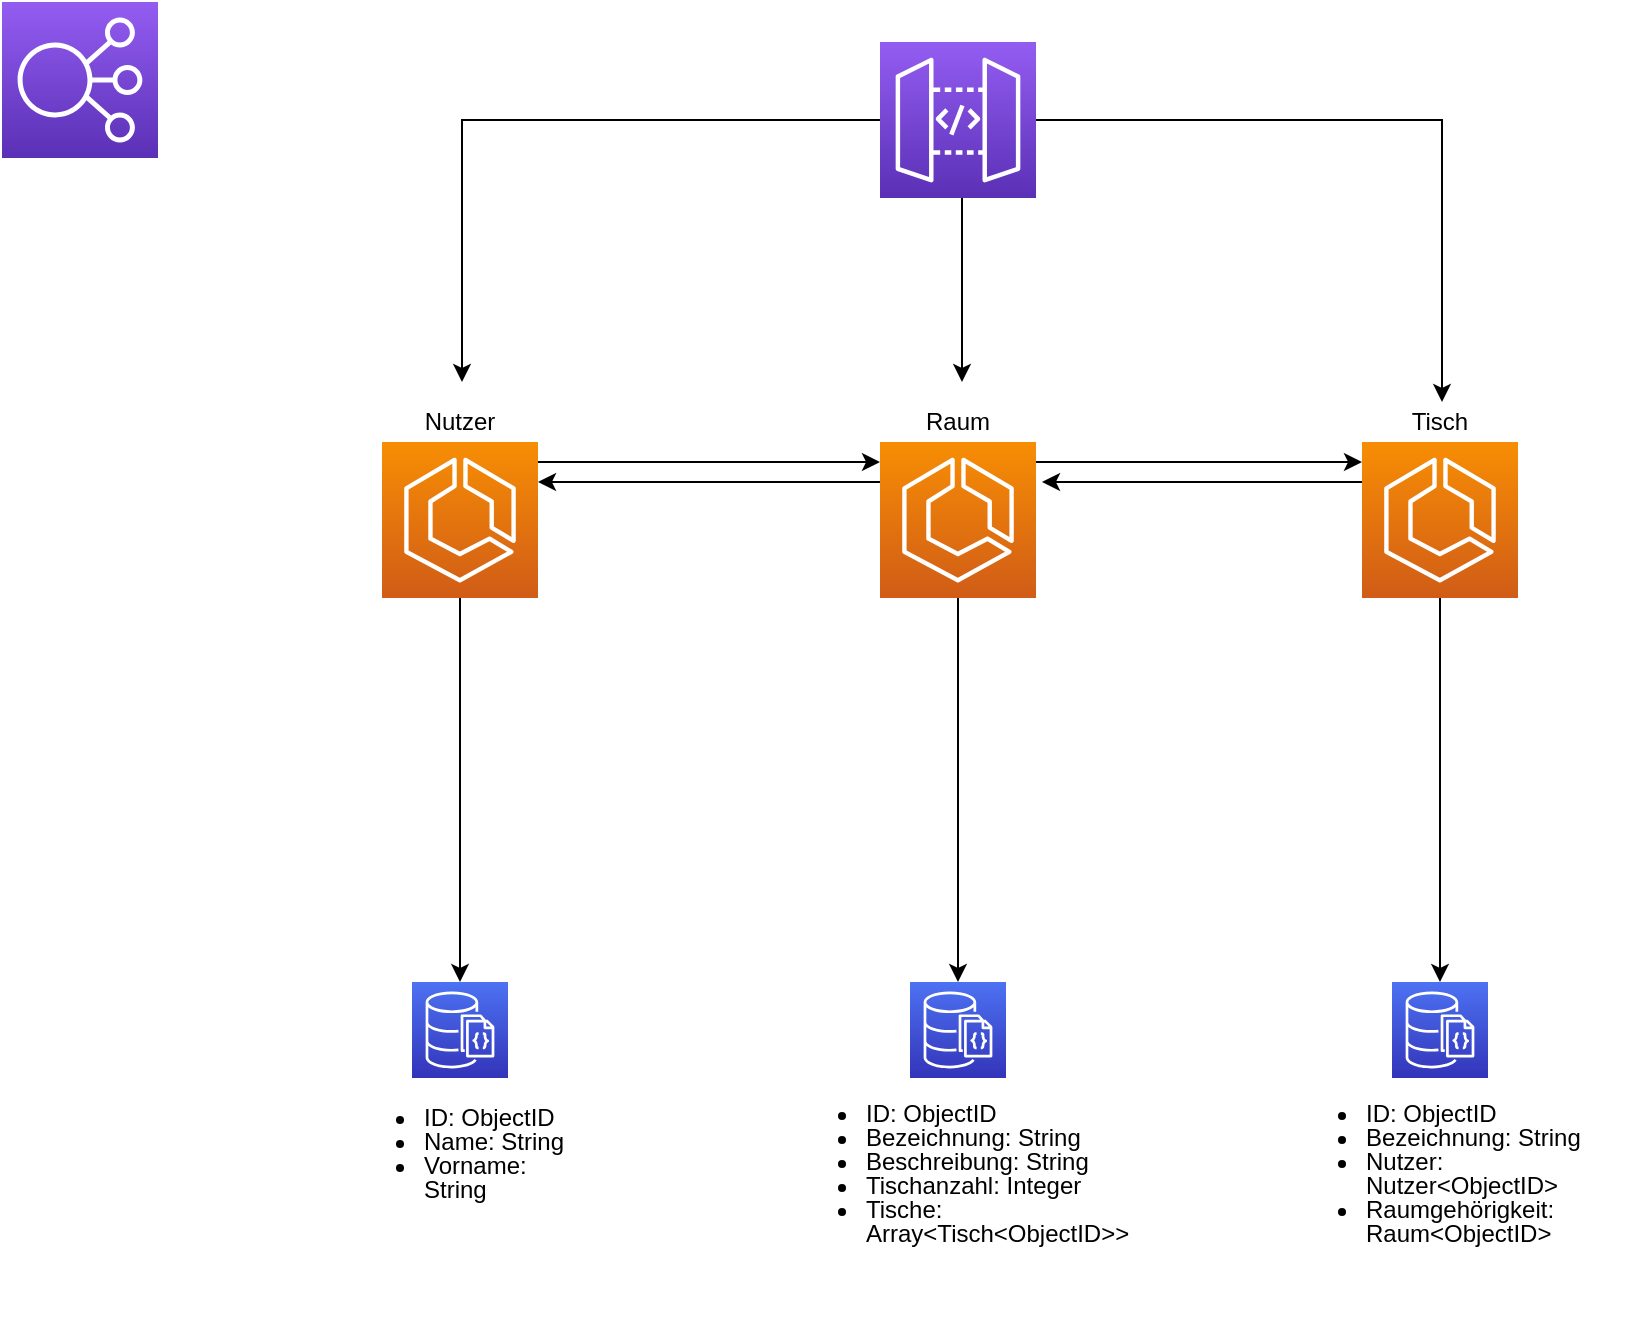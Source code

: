<mxfile version="13.6.4" type="github">
  <diagram id="Ht1M8jgEwFfnCIfOTk4-" name="Page-1">
    <mxGraphModel dx="1673" dy="896" grid="1" gridSize="10" guides="1" tooltips="1" connect="1" arrows="1" fold="1" page="1" pageScale="1" pageWidth="1169" pageHeight="827" math="0" shadow="0">
      <root>
        <mxCell id="0" />
        <mxCell id="1" parent="0" />
        <mxCell id="wH5Ers80hM915nKeiFpg-1" value="" style="outlineConnect=0;fontColor=#232F3E;gradientColor=#4D72F3;gradientDirection=north;fillColor=#3334B9;strokeColor=#ffffff;dashed=0;verticalLabelPosition=bottom;verticalAlign=top;align=center;html=1;fontSize=12;fontStyle=0;aspect=fixed;shape=mxgraph.aws4.resourceIcon;resIcon=mxgraph.aws4.documentdb_with_mongodb_compatibility;" vertex="1" parent="1">
          <mxGeometry x="325" y="640" width="48" height="48" as="geometry" />
        </mxCell>
        <mxCell id="wH5Ers80hM915nKeiFpg-2" value="" style="outlineConnect=0;fontColor=#232F3E;gradientColor=#4D72F3;gradientDirection=north;fillColor=#3334B9;strokeColor=#ffffff;dashed=0;verticalLabelPosition=bottom;verticalAlign=top;align=center;html=1;fontSize=12;fontStyle=0;aspect=fixed;shape=mxgraph.aws4.resourceIcon;resIcon=mxgraph.aws4.documentdb_with_mongodb_compatibility;" vertex="1" parent="1">
          <mxGeometry x="574" y="640" width="48" height="48" as="geometry" />
        </mxCell>
        <mxCell id="wH5Ers80hM915nKeiFpg-3" value="" style="outlineConnect=0;fontColor=#232F3E;gradientColor=#4D72F3;gradientDirection=north;fillColor=#3334B9;strokeColor=#ffffff;dashed=0;verticalLabelPosition=bottom;verticalAlign=top;align=center;html=1;fontSize=12;fontStyle=0;aspect=fixed;shape=mxgraph.aws4.resourceIcon;resIcon=mxgraph.aws4.documentdb_with_mongodb_compatibility;" vertex="1" parent="1">
          <mxGeometry x="815" y="640" width="48" height="48" as="geometry" />
        </mxCell>
        <mxCell id="wH5Ers80hM915nKeiFpg-7" style="edgeStyle=orthogonalEdgeStyle;rounded=0;orthogonalLoop=1;jettySize=auto;html=1;" edge="1" parent="1" source="wH5Ers80hM915nKeiFpg-4" target="wH5Ers80hM915nKeiFpg-1">
          <mxGeometry relative="1" as="geometry" />
        </mxCell>
        <mxCell id="wH5Ers80hM915nKeiFpg-4" value="" style="outlineConnect=0;fontColor=#232F3E;gradientColor=#F78E04;gradientDirection=north;fillColor=#D05C17;strokeColor=#ffffff;dashed=0;verticalLabelPosition=bottom;verticalAlign=top;align=center;html=1;fontSize=12;fontStyle=0;aspect=fixed;shape=mxgraph.aws4.resourceIcon;resIcon=mxgraph.aws4.ecs;" vertex="1" parent="1">
          <mxGeometry x="310" y="370" width="78" height="78" as="geometry" />
        </mxCell>
        <mxCell id="wH5Ers80hM915nKeiFpg-9" style="edgeStyle=orthogonalEdgeStyle;rounded=0;orthogonalLoop=1;jettySize=auto;html=1;" edge="1" parent="1" source="wH5Ers80hM915nKeiFpg-5" target="wH5Ers80hM915nKeiFpg-3">
          <mxGeometry relative="1" as="geometry">
            <Array as="points">
              <mxPoint x="839" y="590" />
              <mxPoint x="839" y="590" />
            </Array>
          </mxGeometry>
        </mxCell>
        <mxCell id="wH5Ers80hM915nKeiFpg-38" style="edgeStyle=orthogonalEdgeStyle;rounded=0;orthogonalLoop=1;jettySize=auto;html=1;" edge="1" parent="1" source="wH5Ers80hM915nKeiFpg-5">
          <mxGeometry relative="1" as="geometry">
            <mxPoint x="640" y="390" as="targetPoint" />
            <Array as="points">
              <mxPoint x="640" y="390" />
            </Array>
          </mxGeometry>
        </mxCell>
        <mxCell id="wH5Ers80hM915nKeiFpg-5" value="" style="outlineConnect=0;fontColor=#232F3E;gradientColor=#F78E04;gradientDirection=north;fillColor=#D05C17;strokeColor=#ffffff;dashed=0;verticalLabelPosition=bottom;verticalAlign=top;align=center;html=1;fontSize=12;fontStyle=0;aspect=fixed;shape=mxgraph.aws4.resourceIcon;resIcon=mxgraph.aws4.ecs;" vertex="1" parent="1">
          <mxGeometry x="800" y="370" width="78" height="78" as="geometry" />
        </mxCell>
        <mxCell id="wH5Ers80hM915nKeiFpg-8" style="edgeStyle=orthogonalEdgeStyle;rounded=0;orthogonalLoop=1;jettySize=auto;html=1;" edge="1" parent="1" source="wH5Ers80hM915nKeiFpg-6" target="wH5Ers80hM915nKeiFpg-2">
          <mxGeometry relative="1" as="geometry">
            <Array as="points">
              <mxPoint x="598" y="570" />
              <mxPoint x="598" y="570" />
            </Array>
          </mxGeometry>
        </mxCell>
        <mxCell id="wH5Ers80hM915nKeiFpg-30" style="edgeStyle=orthogonalEdgeStyle;rounded=0;orthogonalLoop=1;jettySize=auto;html=1;" edge="1" parent="1" source="wH5Ers80hM915nKeiFpg-6" target="wH5Ers80hM915nKeiFpg-4">
          <mxGeometry relative="1" as="geometry">
            <Array as="points">
              <mxPoint x="480" y="390" />
              <mxPoint x="480" y="390" />
            </Array>
          </mxGeometry>
        </mxCell>
        <mxCell id="wH5Ers80hM915nKeiFpg-32" style="edgeStyle=orthogonalEdgeStyle;rounded=0;orthogonalLoop=1;jettySize=auto;html=1;" edge="1" parent="1" source="wH5Ers80hM915nKeiFpg-6" target="wH5Ers80hM915nKeiFpg-5">
          <mxGeometry relative="1" as="geometry">
            <Array as="points">
              <mxPoint x="720" y="380" />
              <mxPoint x="720" y="380" />
            </Array>
          </mxGeometry>
        </mxCell>
        <mxCell id="wH5Ers80hM915nKeiFpg-6" value="" style="outlineConnect=0;fontColor=#232F3E;gradientColor=#F78E04;gradientDirection=north;fillColor=#D05C17;strokeColor=#ffffff;dashed=0;verticalLabelPosition=bottom;verticalAlign=top;align=center;html=1;fontSize=12;fontStyle=0;aspect=fixed;shape=mxgraph.aws4.resourceIcon;resIcon=mxgraph.aws4.ecs;" vertex="1" parent="1">
          <mxGeometry x="559" y="370" width="78" height="78" as="geometry" />
        </mxCell>
        <mxCell id="wH5Ers80hM915nKeiFpg-11" style="edgeStyle=orthogonalEdgeStyle;rounded=0;orthogonalLoop=1;jettySize=auto;html=1;" edge="1" parent="1" source="wH5Ers80hM915nKeiFpg-10">
          <mxGeometry relative="1" as="geometry">
            <mxPoint x="350" y="340" as="targetPoint" />
            <Array as="points">
              <mxPoint x="350" y="209" />
              <mxPoint x="350" y="340" />
            </Array>
          </mxGeometry>
        </mxCell>
        <mxCell id="wH5Ers80hM915nKeiFpg-12" style="edgeStyle=orthogonalEdgeStyle;rounded=0;orthogonalLoop=1;jettySize=auto;html=1;" edge="1" parent="1" source="wH5Ers80hM915nKeiFpg-10">
          <mxGeometry relative="1" as="geometry">
            <mxPoint x="600" y="340" as="targetPoint" />
            <Array as="points">
              <mxPoint x="600" y="340" />
            </Array>
          </mxGeometry>
        </mxCell>
        <mxCell id="wH5Ers80hM915nKeiFpg-13" style="edgeStyle=orthogonalEdgeStyle;rounded=0;orthogonalLoop=1;jettySize=auto;html=1;" edge="1" parent="1" source="wH5Ers80hM915nKeiFpg-10">
          <mxGeometry relative="1" as="geometry">
            <mxPoint x="840" y="350" as="targetPoint" />
            <Array as="points">
              <mxPoint x="840" y="209" />
              <mxPoint x="840" y="340" />
            </Array>
          </mxGeometry>
        </mxCell>
        <mxCell id="wH5Ers80hM915nKeiFpg-10" value="" style="outlineConnect=0;fontColor=#232F3E;gradientColor=#945DF2;gradientDirection=north;fillColor=#5A30B5;strokeColor=#ffffff;dashed=0;verticalLabelPosition=bottom;verticalAlign=top;align=center;html=1;fontSize=12;fontStyle=0;aspect=fixed;shape=mxgraph.aws4.resourceIcon;resIcon=mxgraph.aws4.api_gateway;" vertex="1" parent="1">
          <mxGeometry x="559" y="170" width="78" height="78" as="geometry" />
        </mxCell>
        <mxCell id="wH5Ers80hM915nKeiFpg-14" value="" style="outlineConnect=0;fontColor=#232F3E;gradientColor=#945DF2;gradientDirection=north;fillColor=#5A30B5;strokeColor=#ffffff;dashed=0;verticalLabelPosition=bottom;verticalAlign=top;align=center;html=1;fontSize=12;fontStyle=0;aspect=fixed;shape=mxgraph.aws4.resourceIcon;resIcon=mxgraph.aws4.elastic_load_balancing;" vertex="1" parent="1">
          <mxGeometry x="120" y="150" width="78" height="78" as="geometry" />
        </mxCell>
        <mxCell id="wH5Ers80hM915nKeiFpg-17" value="Nutzer" style="text;html=1;strokeColor=none;fillColor=none;align=center;verticalAlign=middle;whiteSpace=wrap;rounded=0;" vertex="1" parent="1">
          <mxGeometry x="329" y="350" width="40" height="20" as="geometry" />
        </mxCell>
        <mxCell id="wH5Ers80hM915nKeiFpg-18" value="Raum" style="text;html=1;strokeColor=none;fillColor=none;align=center;verticalAlign=middle;whiteSpace=wrap;rounded=0;" vertex="1" parent="1">
          <mxGeometry x="578" y="350" width="40" height="20" as="geometry" />
        </mxCell>
        <mxCell id="wH5Ers80hM915nKeiFpg-19" value="Tisch" style="text;html=1;strokeColor=none;fillColor=none;align=center;verticalAlign=middle;whiteSpace=wrap;rounded=0;" vertex="1" parent="1">
          <mxGeometry x="819" y="350" width="40" height="20" as="geometry" />
        </mxCell>
        <mxCell id="wH5Ers80hM915nKeiFpg-21" style="edgeStyle=orthogonalEdgeStyle;rounded=0;orthogonalLoop=1;jettySize=auto;html=1;" edge="1" parent="1" target="wH5Ers80hM915nKeiFpg-6">
          <mxGeometry relative="1" as="geometry">
            <mxPoint x="388" y="380" as="sourcePoint" />
            <mxPoint x="530" y="400" as="targetPoint" />
            <Array as="points">
              <mxPoint x="388" y="380" />
            </Array>
          </mxGeometry>
        </mxCell>
        <mxCell id="wH5Ers80hM915nKeiFpg-34" value="&lt;ul style=&quot;line-height: 100%&quot;&gt;&lt;li&gt;ID: ObjectID&lt;/li&gt;&lt;li&gt;Name: String&lt;br&gt;&lt;/li&gt;&lt;li&gt;Vorname: String&lt;/li&gt;&lt;/ul&gt;" style="text;html=1;strokeColor=none;fillColor=none;align=left;verticalAlign=middle;whiteSpace=wrap;rounded=0;" vertex="1" parent="1">
          <mxGeometry x="289" y="650" width="120" height="150" as="geometry" />
        </mxCell>
        <mxCell id="wH5Ers80hM915nKeiFpg-35" value="&lt;ul style=&quot;line-height: 100%&quot;&gt;&lt;li&gt;ID: ObjectID&lt;/li&gt;&lt;li&gt;Bezeichnung: String&lt;br&gt;&lt;/li&gt;&lt;li&gt;Beschreibung: String&lt;/li&gt;&lt;li&gt;Tischanzahl: Integer&lt;/li&gt;&lt;li&gt;Tische: Array&amp;lt;Tisch&amp;lt;ObjectID&amp;gt;&amp;gt;&lt;/li&gt;&lt;/ul&gt;" style="text;html=1;strokeColor=none;fillColor=none;align=left;verticalAlign=middle;whiteSpace=wrap;rounded=0;" vertex="1" parent="1">
          <mxGeometry x="510" y="660" width="210" height="150" as="geometry" />
        </mxCell>
        <mxCell id="wH5Ers80hM915nKeiFpg-36" value="&lt;ul style=&quot;line-height: 100%&quot;&gt;&lt;li&gt;ID: ObjectID&lt;/li&gt;&lt;li&gt;Bezeichnung: String&lt;br&gt;&lt;/li&gt;&lt;li&gt;Nutzer: Nutzer&amp;lt;ObjectID&amp;gt;&lt;/li&gt;&lt;li&gt;Raumgehörigkeit: Raum&amp;lt;ObjectID&amp;gt;&lt;/li&gt;&lt;/ul&gt;" style="text;html=1;strokeColor=none;fillColor=none;align=left;verticalAlign=middle;whiteSpace=wrap;rounded=0;" vertex="1" parent="1">
          <mxGeometry x="760" y="660" width="180" height="150" as="geometry" />
        </mxCell>
      </root>
    </mxGraphModel>
  </diagram>
</mxfile>
